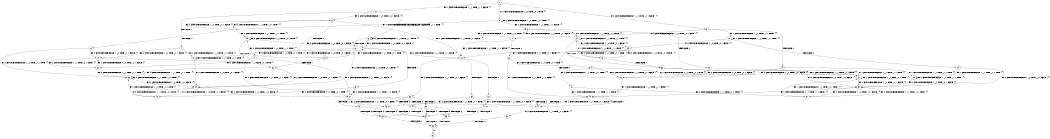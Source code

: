 digraph BCG {
size = "7, 10.5";
center = TRUE;
node [shape = circle];
0 [peripheries = 2];
0 -> 1 [label = "EX !1 !ATOMIC_EXCH_BRANCH (1, +1, TRUE, +1, 1, FALSE) !{}"];
0 -> 2 [label = "EX !2 !ATOMIC_EXCH_BRANCH (1, +0, TRUE, +0, 1, TRUE) !{}"];
0 -> 3 [label = "EX !0 !ATOMIC_EXCH_BRANCH (1, +1, TRUE, +1, 1, FALSE) !{}"];
1 -> 4 [label = "TERMINATE !1"];
1 -> 5 [label = "EX !2 !ATOMIC_EXCH_BRANCH (1, +0, TRUE, +0, 1, FALSE) !{}"];
1 -> 6 [label = "EX !0 !ATOMIC_EXCH_BRANCH (1, +1, TRUE, +1, 1, TRUE) !{}"];
2 -> 7 [label = "EX !1 !ATOMIC_EXCH_BRANCH (1, +1, TRUE, +1, 1, FALSE) !{}"];
2 -> 8 [label = "EX !0 !ATOMIC_EXCH_BRANCH (1, +1, TRUE, +1, 1, FALSE) !{}"];
2 -> 2 [label = "EX !2 !ATOMIC_EXCH_BRANCH (1, +0, TRUE, +0, 1, TRUE) !{}"];
3 -> 9 [label = "TERMINATE !0"];
3 -> 10 [label = "EX !1 !ATOMIC_EXCH_BRANCH (1, +1, TRUE, +1, 1, TRUE) !{}"];
3 -> 11 [label = "EX !2 !ATOMIC_EXCH_BRANCH (1, +0, TRUE, +0, 1, FALSE) !{}"];
4 -> 12 [label = "EX !2 !ATOMIC_EXCH_BRANCH (1, +0, TRUE, +0, 1, FALSE) !{}"];
4 -> 13 [label = "EX !0 !ATOMIC_EXCH_BRANCH (1, +1, TRUE, +1, 1, TRUE) !{}"];
5 -> 14 [label = "TERMINATE !1"];
5 -> 15 [label = "EX !0 !ATOMIC_EXCH_BRANCH (1, +1, TRUE, +1, 1, FALSE) !{}"];
5 -> 7 [label = "EX !2 !ATOMIC_EXCH_BRANCH (1, +1, TRUE, +0, 1, TRUE) !{}"];
6 -> 16 [label = "TERMINATE !1"];
6 -> 17 [label = "EX !2 !ATOMIC_EXCH_BRANCH (1, +0, TRUE, +0, 1, FALSE) !{}"];
6 -> 6 [label = "EX !0 !ATOMIC_EXCH_BRANCH (1, +1, TRUE, +1, 1, TRUE) !{}"];
7 -> 18 [label = "TERMINATE !1"];
7 -> 19 [label = "EX !0 !ATOMIC_EXCH_BRANCH (1, +1, TRUE, +1, 1, TRUE) !{}"];
7 -> 5 [label = "EX !2 !ATOMIC_EXCH_BRANCH (1, +0, TRUE, +0, 1, FALSE) !{}"];
8 -> 20 [label = "TERMINATE !0"];
8 -> 21 [label = "EX !1 !ATOMIC_EXCH_BRANCH (1, +1, TRUE, +1, 1, TRUE) !{}"];
8 -> 11 [label = "EX !2 !ATOMIC_EXCH_BRANCH (1, +0, TRUE, +0, 1, FALSE) !{}"];
9 -> 22 [label = "EX !1 !ATOMIC_EXCH_BRANCH (1, +1, TRUE, +1, 1, TRUE) !{}"];
9 -> 23 [label = "EX !2 !ATOMIC_EXCH_BRANCH (1, +0, TRUE, +0, 1, FALSE) !{}"];
10 -> 24 [label = "TERMINATE !0"];
10 -> 25 [label = "EX !2 !ATOMIC_EXCH_BRANCH (1, +0, TRUE, +0, 1, FALSE) !{}"];
10 -> 10 [label = "EX !1 !ATOMIC_EXCH_BRANCH (1, +1, TRUE, +1, 1, TRUE) !{}"];
11 -> 26 [label = "TERMINATE !0"];
11 -> 15 [label = "EX !1 !ATOMIC_EXCH_BRANCH (1, +1, TRUE, +1, 1, FALSE) !{}"];
11 -> 8 [label = "EX !2 !ATOMIC_EXCH_BRANCH (1, +1, TRUE, +0, 1, TRUE) !{}"];
12 -> 27 [label = "EX !0 !ATOMIC_EXCH_BRANCH (1, +1, TRUE, +1, 1, FALSE) !{}"];
12 -> 28 [label = "EX !2 !ATOMIC_EXCH_BRANCH (1, +1, TRUE, +0, 1, TRUE) !{}"];
13 -> 29 [label = "EX !2 !ATOMIC_EXCH_BRANCH (1, +0, TRUE, +0, 1, FALSE) !{}"];
13 -> 13 [label = "EX !0 !ATOMIC_EXCH_BRANCH (1, +1, TRUE, +1, 1, TRUE) !{}"];
14 -> 28 [label = "EX !2 !ATOMIC_EXCH_BRANCH (1, +1, TRUE, +0, 1, TRUE) !{}"];
14 -> 27 [label = "EX !0 !ATOMIC_EXCH_BRANCH (1, +1, TRUE, +1, 1, FALSE) !{}"];
15 -> 30 [label = "TERMINATE !1"];
15 -> 31 [label = "TERMINATE !0"];
15 -> 32 [label = "EX !2 !ATOMIC_EXCH_BRANCH (1, +1, TRUE, +0, 1, FALSE) !{}"];
16 -> 13 [label = "EX !0 !ATOMIC_EXCH_BRANCH (1, +1, TRUE, +1, 1, TRUE) !{}"];
16 -> 29 [label = "EX !2 !ATOMIC_EXCH_BRANCH (1, +0, TRUE, +0, 1, FALSE) !{}"];
17 -> 33 [label = "TERMINATE !1"];
17 -> 34 [label = "EX !2 !ATOMIC_EXCH_BRANCH (1, +1, TRUE, +0, 1, TRUE) !{}"];
17 -> 15 [label = "EX !0 !ATOMIC_EXCH_BRANCH (1, +1, TRUE, +1, 1, FALSE) !{}"];
18 -> 12 [label = "EX !2 !ATOMIC_EXCH_BRANCH (1, +0, TRUE, +0, 1, FALSE) !{}"];
18 -> 35 [label = "EX !0 !ATOMIC_EXCH_BRANCH (1, +1, TRUE, +1, 1, TRUE) !{}"];
19 -> 36 [label = "TERMINATE !1"];
19 -> 17 [label = "EX !2 !ATOMIC_EXCH_BRANCH (1, +0, TRUE, +0, 1, FALSE) !{}"];
19 -> 19 [label = "EX !0 !ATOMIC_EXCH_BRANCH (1, +1, TRUE, +1, 1, TRUE) !{}"];
20 -> 23 [label = "EX !2 !ATOMIC_EXCH_BRANCH (1, +0, TRUE, +0, 1, FALSE) !{}"];
20 -> 37 [label = "EX !1 !ATOMIC_EXCH_BRANCH (1, +1, TRUE, +1, 1, TRUE) !{}"];
21 -> 38 [label = "TERMINATE !0"];
21 -> 25 [label = "EX !2 !ATOMIC_EXCH_BRANCH (1, +0, TRUE, +0, 1, FALSE) !{}"];
21 -> 21 [label = "EX !1 !ATOMIC_EXCH_BRANCH (1, +1, TRUE, +1, 1, TRUE) !{}"];
22 -> 39 [label = "EX !2 !ATOMIC_EXCH_BRANCH (1, +0, TRUE, +0, 1, FALSE) !{}"];
22 -> 22 [label = "EX !1 !ATOMIC_EXCH_BRANCH (1, +1, TRUE, +1, 1, TRUE) !{}"];
23 -> 40 [label = "EX !1 !ATOMIC_EXCH_BRANCH (1, +1, TRUE, +1, 1, FALSE) !{}"];
23 -> 41 [label = "EX !2 !ATOMIC_EXCH_BRANCH (1, +1, TRUE, +0, 1, TRUE) !{}"];
24 -> 22 [label = "EX !1 !ATOMIC_EXCH_BRANCH (1, +1, TRUE, +1, 1, TRUE) !{}"];
24 -> 39 [label = "EX !2 !ATOMIC_EXCH_BRANCH (1, +0, TRUE, +0, 1, FALSE) !{}"];
25 -> 42 [label = "TERMINATE !0"];
25 -> 43 [label = "EX !2 !ATOMIC_EXCH_BRANCH (1, +1, TRUE, +0, 1, TRUE) !{}"];
25 -> 15 [label = "EX !1 !ATOMIC_EXCH_BRANCH (1, +1, TRUE, +1, 1, FALSE) !{}"];
26 -> 41 [label = "EX !2 !ATOMIC_EXCH_BRANCH (1, +1, TRUE, +0, 1, TRUE) !{}"];
26 -> 40 [label = "EX !1 !ATOMIC_EXCH_BRANCH (1, +1, TRUE, +1, 1, FALSE) !{}"];
27 -> 44 [label = "TERMINATE !0"];
27 -> 45 [label = "EX !2 !ATOMIC_EXCH_BRANCH (1, +1, TRUE, +0, 1, FALSE) !{}"];
28 -> 35 [label = "EX !0 !ATOMIC_EXCH_BRANCH (1, +1, TRUE, +1, 1, TRUE) !{}"];
28 -> 12 [label = "EX !2 !ATOMIC_EXCH_BRANCH (1, +0, TRUE, +0, 1, FALSE) !{}"];
29 -> 46 [label = "EX !2 !ATOMIC_EXCH_BRANCH (1, +1, TRUE, +0, 1, TRUE) !{}"];
29 -> 27 [label = "EX !0 !ATOMIC_EXCH_BRANCH (1, +1, TRUE, +1, 1, FALSE) !{}"];
30 -> 45 [label = "EX !2 !ATOMIC_EXCH_BRANCH (1, +1, TRUE, +0, 1, FALSE) !{}"];
30 -> 44 [label = "TERMINATE !0"];
31 -> 47 [label = "EX !2 !ATOMIC_EXCH_BRANCH (1, +1, TRUE, +0, 1, FALSE) !{}"];
31 -> 44 [label = "TERMINATE !1"];
32 -> 48 [label = "TERMINATE !1"];
32 -> 49 [label = "TERMINATE !2"];
32 -> 50 [label = "TERMINATE !0"];
33 -> 46 [label = "EX !2 !ATOMIC_EXCH_BRANCH (1, +1, TRUE, +0, 1, TRUE) !{}"];
33 -> 27 [label = "EX !0 !ATOMIC_EXCH_BRANCH (1, +1, TRUE, +1, 1, FALSE) !{}"];
34 -> 36 [label = "TERMINATE !1"];
34 -> 17 [label = "EX !2 !ATOMIC_EXCH_BRANCH (1, +0, TRUE, +0, 1, FALSE) !{}"];
34 -> 19 [label = "EX !0 !ATOMIC_EXCH_BRANCH (1, +1, TRUE, +1, 1, TRUE) !{}"];
35 -> 29 [label = "EX !2 !ATOMIC_EXCH_BRANCH (1, +0, TRUE, +0, 1, FALSE) !{}"];
35 -> 35 [label = "EX !0 !ATOMIC_EXCH_BRANCH (1, +1, TRUE, +1, 1, TRUE) !{}"];
36 -> 29 [label = "EX !2 !ATOMIC_EXCH_BRANCH (1, +0, TRUE, +0, 1, FALSE) !{}"];
36 -> 35 [label = "EX !0 !ATOMIC_EXCH_BRANCH (1, +1, TRUE, +1, 1, TRUE) !{}"];
37 -> 39 [label = "EX !2 !ATOMIC_EXCH_BRANCH (1, +0, TRUE, +0, 1, FALSE) !{}"];
37 -> 37 [label = "EX !1 !ATOMIC_EXCH_BRANCH (1, +1, TRUE, +1, 1, TRUE) !{}"];
38 -> 39 [label = "EX !2 !ATOMIC_EXCH_BRANCH (1, +0, TRUE, +0, 1, FALSE) !{}"];
38 -> 37 [label = "EX !1 !ATOMIC_EXCH_BRANCH (1, +1, TRUE, +1, 1, TRUE) !{}"];
39 -> 51 [label = "EX !2 !ATOMIC_EXCH_BRANCH (1, +1, TRUE, +0, 1, TRUE) !{}"];
39 -> 40 [label = "EX !1 !ATOMIC_EXCH_BRANCH (1, +1, TRUE, +1, 1, FALSE) !{}"];
40 -> 44 [label = "TERMINATE !1"];
40 -> 47 [label = "EX !2 !ATOMIC_EXCH_BRANCH (1, +1, TRUE, +0, 1, FALSE) !{}"];
41 -> 37 [label = "EX !1 !ATOMIC_EXCH_BRANCH (1, +1, TRUE, +1, 1, TRUE) !{}"];
41 -> 23 [label = "EX !2 !ATOMIC_EXCH_BRANCH (1, +0, TRUE, +0, 1, FALSE) !{}"];
42 -> 51 [label = "EX !2 !ATOMIC_EXCH_BRANCH (1, +1, TRUE, +0, 1, TRUE) !{}"];
42 -> 40 [label = "EX !1 !ATOMIC_EXCH_BRANCH (1, +1, TRUE, +1, 1, FALSE) !{}"];
43 -> 38 [label = "TERMINATE !0"];
43 -> 25 [label = "EX !2 !ATOMIC_EXCH_BRANCH (1, +0, TRUE, +0, 1, FALSE) !{}"];
43 -> 21 [label = "EX !1 !ATOMIC_EXCH_BRANCH (1, +1, TRUE, +1, 1, TRUE) !{}"];
44 -> 52 [label = "EX !2 !ATOMIC_EXCH_BRANCH (1, +1, TRUE, +0, 1, FALSE) !{}"];
45 -> 53 [label = "TERMINATE !2"];
45 -> 54 [label = "TERMINATE !0"];
46 -> 29 [label = "EX !2 !ATOMIC_EXCH_BRANCH (1, +0, TRUE, +0, 1, FALSE) !{}"];
46 -> 35 [label = "EX !0 !ATOMIC_EXCH_BRANCH (1, +1, TRUE, +1, 1, TRUE) !{}"];
47 -> 54 [label = "TERMINATE !1"];
47 -> 55 [label = "TERMINATE !2"];
48 -> 53 [label = "TERMINATE !2"];
48 -> 54 [label = "TERMINATE !0"];
49 -> 53 [label = "TERMINATE !1"];
49 -> 55 [label = "TERMINATE !0"];
50 -> 54 [label = "TERMINATE !1"];
50 -> 55 [label = "TERMINATE !2"];
51 -> 39 [label = "EX !2 !ATOMIC_EXCH_BRANCH (1, +0, TRUE, +0, 1, FALSE) !{}"];
51 -> 37 [label = "EX !1 !ATOMIC_EXCH_BRANCH (1, +1, TRUE, +1, 1, TRUE) !{}"];
52 -> 56 [label = "TERMINATE !2"];
53 -> 56 [label = "TERMINATE !0"];
54 -> 56 [label = "TERMINATE !2"];
55 -> 56 [label = "TERMINATE !1"];
56 -> 57 [label = "exit"];
}
